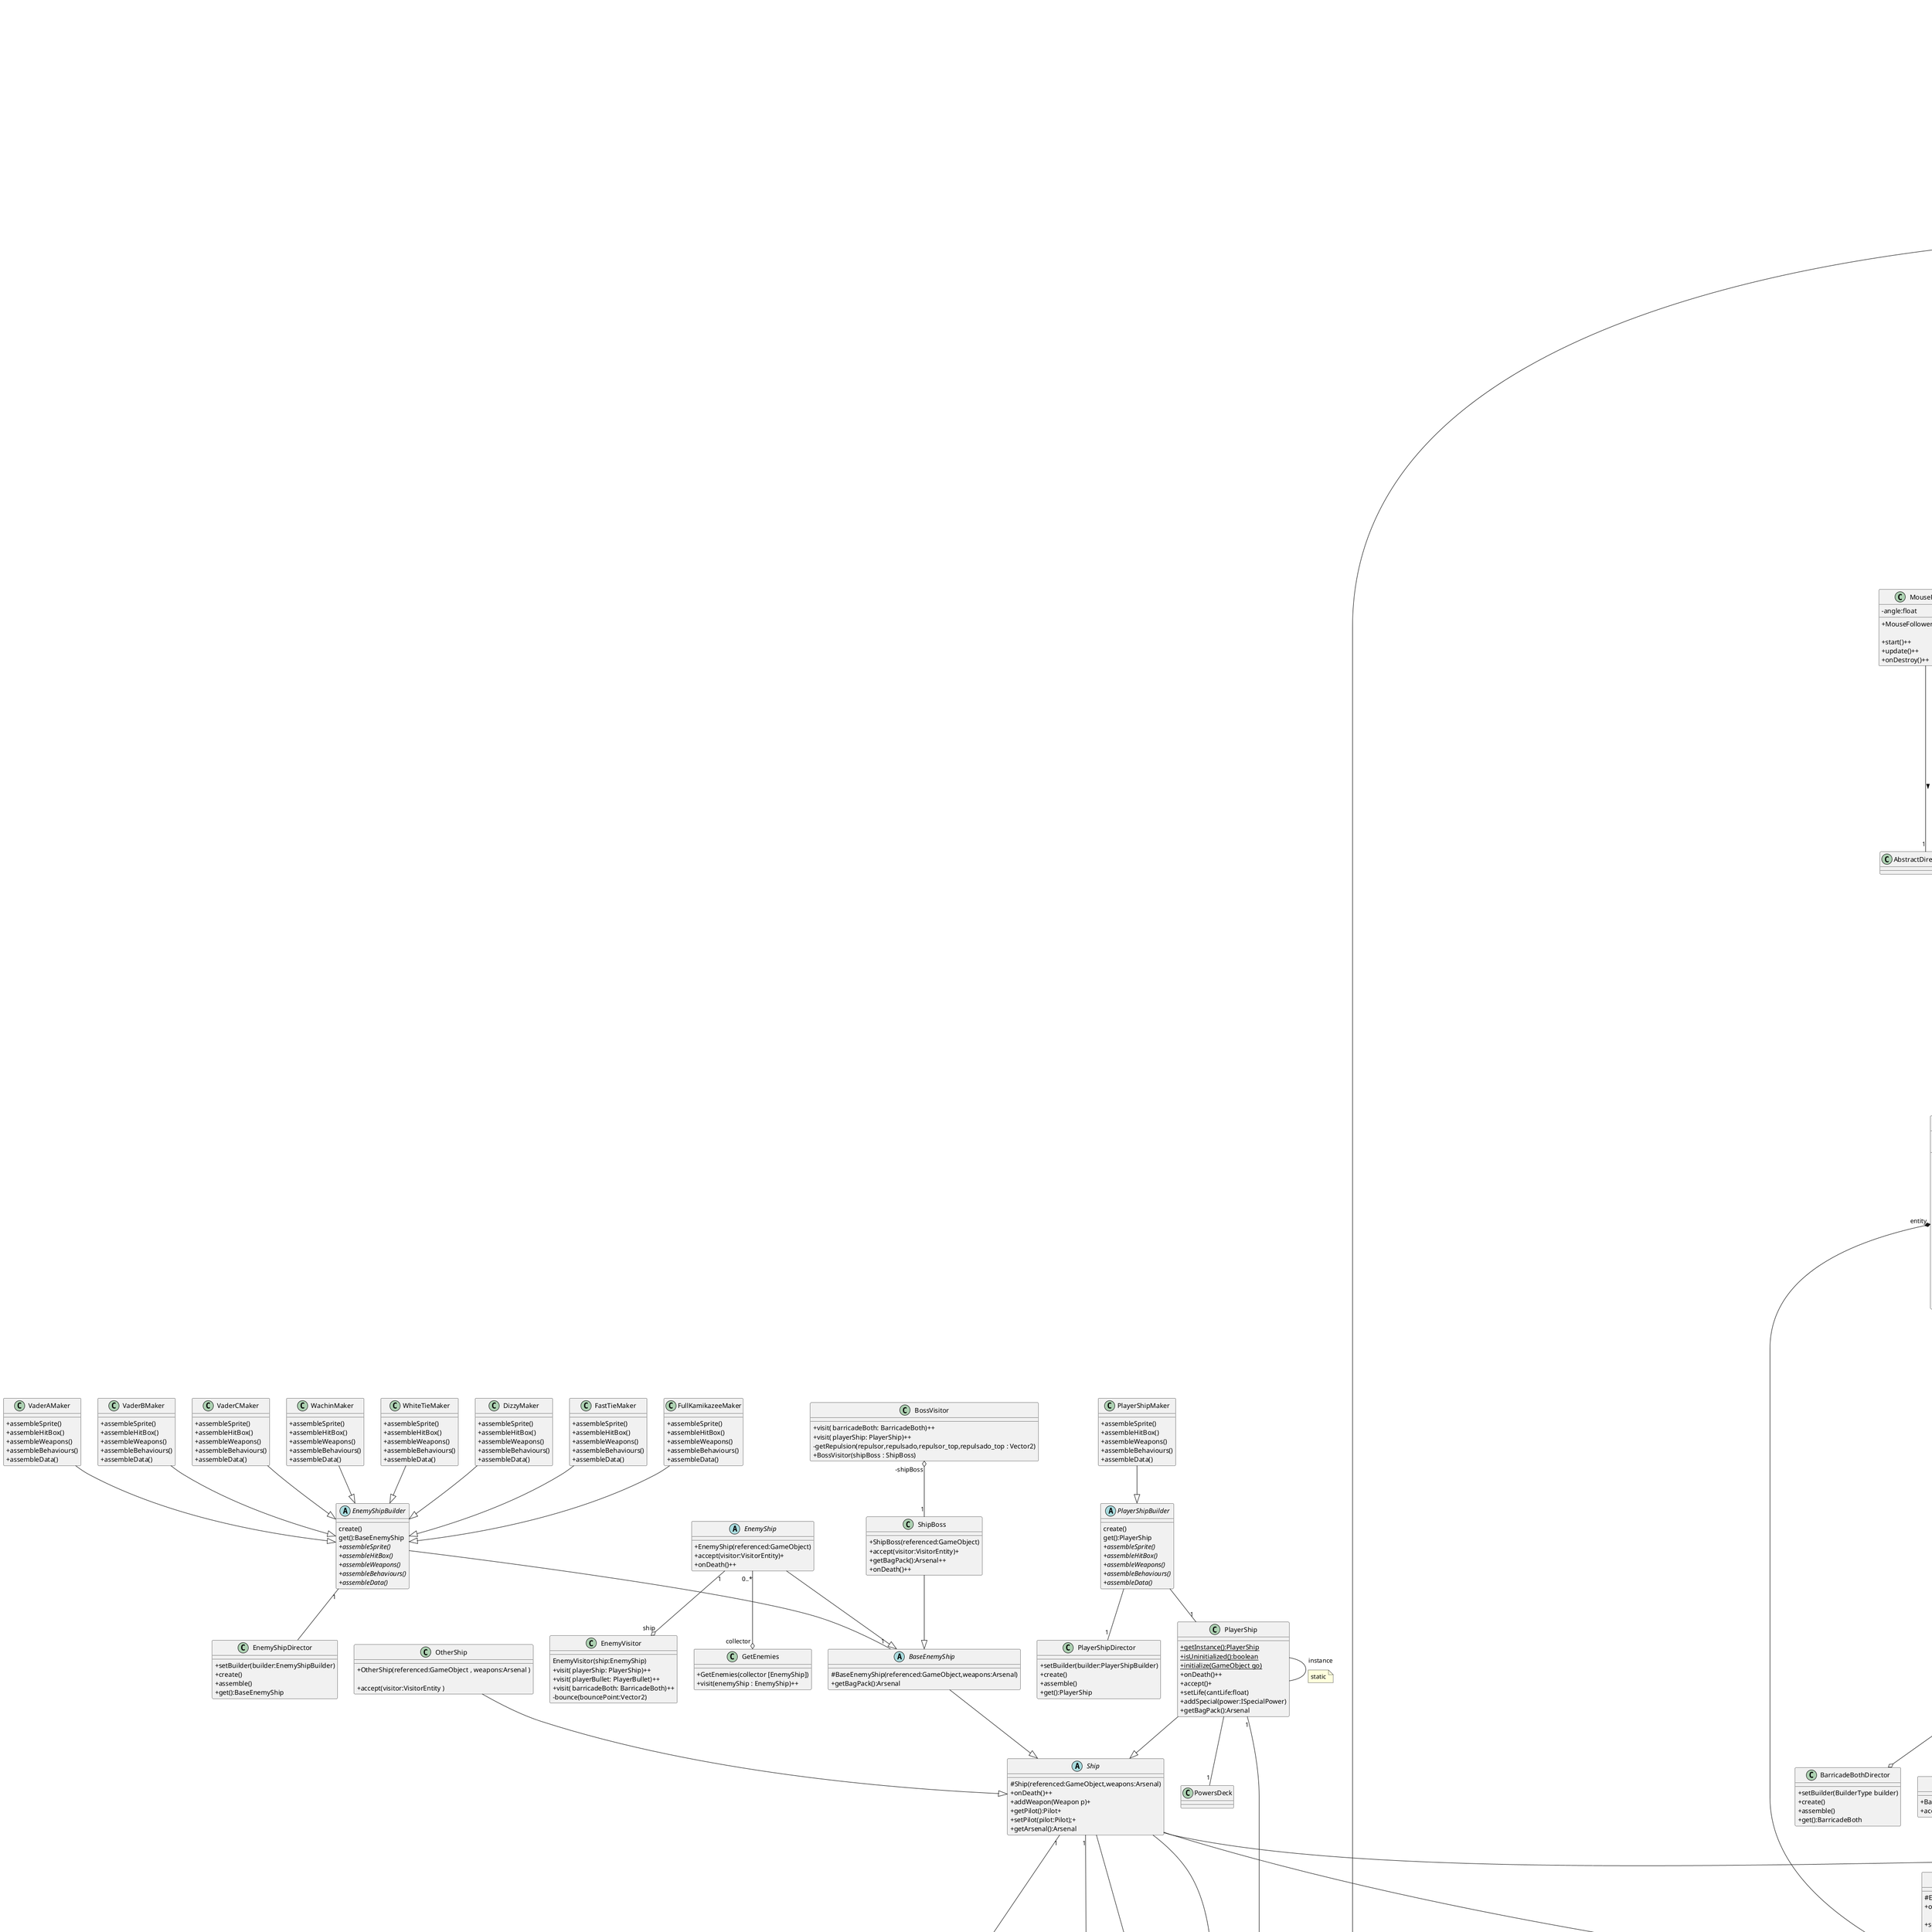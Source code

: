 @startuml

class Vector2{
    +{static}ORIGIN() : Vector2
    +{static}UP() : Vector2
    +{static}DOWN() : Vector2
    +{static}LEFT() : Vector2
    +{static}RIGHT() : Vector2
    +{static}UP(length : float) : Vector2
    +{static}DOWN(length : float) : Vector2
    +{static}LEFT(length : float) : Vector2
    +{static}RIGHT(length : float) : Vector2
    - {static} Epsilon:float = 0.01f
    - x : float
    - y : float
    +{static} random() : Vector2
    +{static} random(large: float) : Vector2


    +x():float
    +y():float
    +Vector2(x1,y1 : double)
    +Vector2(x1,y1 : float)
    +sum(other : Vector2):Vector2
    +sub(other : Vector2):Vector2
    +scalarProd(other : Vector2):float
    +length():float
    +lengthSq():float
    +div(real:float):Vector2
    +prod(real:float):Vector2
    +norma():Vector2
    +rot(angle:float):Vector2
    +getAngle(other:Vector2):float
    +rotateUnary(angle:float):Vector2
    +getUnaryAngle(other:Vector2):float
    +near(other:Vector2):boolean
    +equals(other:Vector2):boolean ++
    +swapped():Vector2
    +mirrorY():Vector2
    +mirrorX():Vector2
    +withLength(length:float):Vector2
    +getRight():Vector2
    +getRight(length:float):Vector2
    +distanceTo(other:Vector2):float
    +half():Vector2
    +isOver(other:Vector2):boolean
    +isUnder(other:Vector2):boolean
    +isLeft(other:Vector2):boolean
    +isRight(other:Vector2):boolean
    +v3(z:float):Vector3
    +v3():Vector3
    +withMaxLength(max:float):Vector2
    +toDimension():Dimension
    +toString():String++
}
interface IClonable<ClonableType>{
    +clone():ClonableType
}

IClonable <|-- Rect

class Rect
{
    -min:Vector2
    -max:Vector2
    +Rect(max:Vector2,min:Vector2)
    +max():Vector2
    +prod(factor:float):Rect
    +clone() : Rect +
}
class RowCol
{
    -row:int
    -col:int
    + RowCol(row:int,col:int)
    +getCol():int
    +getRow():int
}
class Tuple<T1,T2>{
    -element1:T1
    -element2:T2
    +Tuple(element1:T1,element2:T2)
    +{static}<TA,TB> get(TA c1, TB c2) :Tuple<TA,TB>
    + get2():T2
    + get1():T1
}
class Vector3{
    - x:float
    - y:float
    - z:float
    +Vector3(x,y,z : float)
    +{static} get(x,y,z : float) : Vector3
    + xy():Vector2
    + z():float
}

skinparam classAttributeIconSize 0
class LookTarget{

    +LookTarget(playerTransform:Transform)
    +update()++
}
abstract class Component
Component <|-- LookTarget
LookTarget -- "1" Transform: target >

class FireFrequency{
    - shootFrequency:final int
    - i:int

    +FireFrequency(shootFrequency:int, arsenal:Arsenal)
    + update()++
    + onDestroy()++
}
Component <|-- FireFrequency
FireFrequency -- "1" Arsenal: weapons >
class MouseFollower{
    - angle:float

    +MouseFollower(angle:float)

    +start()++
    + update()++
    + onDestroy()++
}
Component <|-- MouseFollower
MouseFollower --"1" AbstractDirectionalInput: Dir >
class SimpleBullet{
    - speed:final float

    + SimpleBullet(speed: float)

    + update()++
}
Component <|-- SimpleBullet



skinparam classAttributeIconSize 0

Component <|--- HitBox
HitBox "transform" *-- "1" Transform
HitBox "entity" *-- "1" Entity
class HitBox{
    - dimensions : Vector2
    +{static} NoCheckDistance : int = 500
    +{static} getOne(w,h : float , entity:Entity): HitBox
    +{static} getOne(dimensions : Vector2 , entity:Entity): HitBox

    -HitBox(dimensions : Vector2 , entity:Entity)
    +getEntity():Entity

    ~checkCollision(other:HitBox):CollisionData

    - vertices() : [Vector2]
    - diagonalLength() : float
    - distToCenter(v : Vector2) : float
    - isFar(other: Transform) : boolean
    - vertexInside(other : HitBox): Vector2
    - bottomLeft(): Vector2
    - topRight(): Vector2
    - bottomSide(): Vector2
    - leftSide(): Vector2

}

HitBoxesLayer "hitBoxes" o--- "0..*" HitBox


class HitBoxesLayer{
    ~ HitBoxesLayer()
    + addHitBox(hitBox : HitBox)
    + removeHitBox(hitBox : HitBox)
    + iterator() : [HitBox]
    + checkLayer(other:[HitBox])
    + contains(hitBox : HitBox) : boolean
    - condition(mine,their : HitBox) : boolean
}

Component <|-- HitBoxManager

HitBoxManager *-- "8" HitBoxesLayer

class HitBoxManager{
    - {static} HitBoxManager instance;
    + {static} HitBoxManager getInstance;

    + {static} PLAYER : int = 0
    + {static} ENEMIES : int = 1
    + {static} PLAYERBULLET : int = 2
    + {static} ENEMYBULLET : int = 3
    + {static} BARRICADE_BOTH: int  =4
    + {static} BARRICADE_ENEM: int  =5
    + {static} REWARDS : int = 6
    + {static} SHIELD : int = 7
    + {static} CANT : int = 8

    + update() ++
    + addHitBox(hitBox: HitBox, layer : int)
    + removeHitBox(hitBox: HitBox)

    - toAdd : map<int, [HitBox]>
    - toRemove : map<int, [HitBox]>
    - connection : [Tuple<int,int>]
    - inputData : String
    - long i=0
    - HitBoxesManager()
    - checkQueues()
    - makeACheck()

}


Entity "1" o-- "mine" CollisionData
Entity "1" o-- "their" CollisionData


class CollisionData{
    - contactPoint : Vector2
    + mine() : Entity
    + their() : Entity
    + contactPoint(): Vector2
    + CollisionData(mine,their : Entity , contactPoint : Vector2)

}

skinparam classAttributeIconSize 0

Entity o-- "1" GameObject: -referenced >
Entity -- "1" Runnable: -doOnDeath >
Entity o-- "1" EntityData: #data >
Entity -- "1" VisitorEntity: #visitor >

abstract class Entity {


	#Entity(referenced:GameObject)


	+observerHealth():IBroadcaster<Float>

	+setOnDeath(doOnDeath:Runnable)

	+onDeath()


	+setData(data:EntityData)

	+data():EntityData

	+setRenderer(rend:Renderizable)

	+setHitBox(hitBox:HitBox)

	+addBehaviour(comp:Component)

	+referenced():GameObject
    +alive():boolean

	+reportCollision( data:CollisionData)
	 {abstract} +void accept(visitor:VisitorEntity)

	 +setVisitor( visitor:VisitorEntity)
}

EntityData -- "1" IBroadcaster: -HealthData >
note on link: IBroadCaster<Float>
EntityData -- "1" Invoker: -HealthDataInvoker >
note on link: Invoker<Float>
class EntityData
{

    -health:float
    -damage:float
    -shield:float
    -initialHealth:final float

    +EntityData(float health, float damage, float shield)

    +getHealthObservable():IBroadcaster<Float>

    +{static} WithEqualsValues( v:float):EntityData

    +clone():EntityData

    +getShield():float

     +getDamage():float

     +getHealth():float

     +getInitialHealth():float

     +setShield( shield:float)

     +setHealth( health:float)

     +setInitialHealth( initialHealth:float)

     +setDamage( damage:float)

     +takeDamage( damage:float)
}

Component <|-- EveryOne
EveryOne -- "1" EveryOne: -instance
note on link: static
EveryOne -left- "*" VisitorEntity: -visitors >
EveryOne -left- "*" Entity: -entities >
EveryOne -left- "*" Entity: -toAdd >
EveryOne -left- "*" Entity: -toDestroy >
class EveryOne
{
    - far: float = 2000

    + {static} getInstance()EveryOne

    -EveryOne()

    +update()++

    +add( ent:Entity)

    +remove(ent:Entity)

    +killIn(ent:Entity, frames:int)


    +killThemAll()

    +takeLazyVisitor(visitor:VisitorEntity)

    +takeVisitor(visitor:VisitorEntity )

    -acceptVisitors()

    -checkDestroyable(e:Entity)

    +getEntities():Iterable<Entity>

}

OtherShip --|> Ship
class OtherShip {

    +OtherShip(referenced:GameObject , weapons:Arsenal )

    +accept(visitor:VisitorEntity )
}

PlayerBullet --|> Bullet
class PlayerBullet{
	+PlayerBullet(referenced:GameObject )
	+accept(visitor:VisitorEntity )
}

ShipAction --|> Consumer
note on link: Consumer<Vector2>
Ship "1" -- ShipAction
ShipAction -- "1" Consumer
note on link: Consumer<Ship>
class ShipAction{
    +ShipAction(ship:Ship , shipConsumer:Consumer<Ship> )
    +accept(vector2:Vector2)
}

BarricadeBoth --|> Entity
class BarricadeBoth{
    + BarricadeBoth(referenced:GameObject)
    + accept(visitor:VisitorEntity)
}

BarricadeEnem --|> Entity
class BarricadeEnem{
    + BarricadeEnem(referenced:GameObject)
    + accept(visitor:VisitorEntity)
}

Bullet --|> Entity
Bullet --|> IBullet
abstract class Bullet{
    #Bullet(referenced:GameObject)
    +transform():Transform
    +entity() :Entity
}

EnemyBullet --|> Bullet
class EnemyBullet{
    +EnemyBullet(referenced:GameObject)
    +accept(visitor:VisitorEntity)
}

BarricadeBothBuilder -- "1" BarricadeBoth
abstract class BarricadeBothBuilder
{
    + create()
    + get():BarricadeBoth
    +{abstract} assembleSprite()
    +{abstract} assembleCollider()
    +{abstract} assembleBehaviours()
    +{abstract} assembleData()
}

BarricadeEnemBuilder -- "1" BarricadeBoth
abstract class BarricadeEnemBuilder
{
    + create()
    + get():BarricadeEnem
    +{abstract} assembleSprite()
    +{abstract} assembleCollider()
    +{abstract} assembleBehaviours()
    +{abstract} assembleData()
}

EnemyBulletBuilder -up|> IBulletBuilder
EnemyBulletBuilder -- "1" EnemyBullet
abstract class EnemyBulletBuilder
{
    + create()+
    + get():EnemyBullet+
}

PlayerBulletBuilder -up|> IBulletBuilder
PlayerBulletBuilder -- "1" PlayerBullet
abstract class PlayerBulletBuilder
{
    + create()+
    + get():PlayerBullet+
}

interface IBulletBuilder<BulletType extends IBullet>{
    + create()
    + get():BulletType
    +{abstract} assembleSprite()
    +{abstract} assembleHitBox()
    +{abstract} assembleBehaviours()
    +{abstract} assembleData()
}

interface IBullet
{
    transform():Transform
    entity():Entity
}

BulletMaker --|> EnemyBulletBuilder
SpriteData "1" -- BulletMaker
Transform "1" -- BulletMaker
class BulletMaker{
    +BulletMaker(tie:Transform)
    +assembleSprite()++
    +assembleHitBox()++
    +assembleBehaviours()++
    +assembleData()++
}

BulletPlayerBuilder --|> PlayerBulletBuilder
SpriteData "1" -- BulletPlayerBuilder
Transform "1" -- BulletPlayerBuilder
class BulletPlayerBuilder{
    +BulletPlayerBuilder(solo:Transform)
    +assembleSprite()++
    +assembleHitBox()++
    +assembleBehaviours()++
    +assembleData()++
}

LaserSaber --|> EnemyBulletBuilder
SpriteData "1" -- LaserSaber
Transform "2" -- LaserSaber
class LaserSaber{
    +LaserSaber(tie:Transform,target:Transform)
    +assembleSprite()++
    +assembleHitBox()++
    +assembleBehaviours()++
    +assembleData()++
}

interface IBulletDirector<BulletType extends Ibullet, BuilderType extends IBulletBuilder<BulletType>>{
    +setBuilder(BuilderType builder)
    +create()
    +assemble()
    +get():BulletType
}

BulletDirector --|> IBulletDirector
IBulletBuilder "1" o-- BulletDirector
class BulletDirector<BulletType extends Ibullet, BuilderType extends IBulletBuilder<BulletType>>{
    +setBuilder(BuilderType builder)+
    +create()+
    +assemble()+
    +get():BulletType+
}

BarricadeEnemBuilder "1" --o BarricadeEnemDirector
class BarricadeEnemDirector{
    +setBuilder(BuilderType builder)
    +create()
    +assemble()
    +get():BarricadeEnem
}

BarricadeBothBuilder "1" --o BarricadeBothDirector
class BarricadeBothDirector{
    +setBuilder(BuilderType builder)
    +create()
    +assemble()
    +get():BarricadeBoth
}

ColdFireMaker --|> PlayerBulletBuilder
class ColdFireMaker{
    + assembleSprite()+
    + assembleHitBox()+
    + assembleBehaviours()+
    + assembleData()+
    - onColdFire()+
}

FireShieldMaker --|> PlayerBulletBuilder
class FireShieldMaker{
    + assembleSprite()+
    + assembleHitBox()+
    + assembleBehaviours()+
    + assembleData()+
}

FireShield --|> Bullet
class FireShield{
    #FireShield(referenced:GameObject)
    +accept(visitor:VisitorEntity)+
}

interface IShip
{
    +addWeapon(Weapon p)
    +getPilot():Pilot
    +setPilot(pilot:Pilot);
}

Ship --|> IShip
Ship --|> Entity
Ship -- "1" Pilot
Ship -- "1" Arsenal
abstract class Ship
{
    #Ship(referenced:GameObject,weapons:Arsenal)
    +onDeath()++
    +addWeapon(Weapon p)+
    +getPilot():Pilot+
    +setPilot(pilot:Pilot);+
    +getArsenal():Arsenal
}

BaseEnemyShip --|> Ship
abstract class BaseEnemyShip{
    #BaseEnemyShip(referenced:GameObject,weapons:Arsenal)
    +getBagPack():Arsenal
}

EnemyShip --|> BaseEnemyShip
abstract class EnemyShip{
    +EnemyShip(referenced:GameObject)
    +accept(visitor:VisitorEntity)+
    +onDeath()++
}

EnemyShipBuilder -- "1" BaseEnemyShip
abstract class EnemyShipBuilder
{
    create()
    get():BaseEnemyShip
    +{abstract} assembleSprite()
    +{abstract} assembleHitBox()
    +{abstract} assembleWeapons()
    +{abstract} assembleBehaviours()
    +{abstract} assembleData()

}

EnemyShipBuilder "1" --  EnemyShipDirector
class EnemyShipDirector{
    +setBuilder(builder:EnemyShipBuilder)
    +create()
    +assemble()
    +get():BaseEnemyShip
}

ShipBoss --|> BaseEnemyShip
class ShipBoss{
    +ShipBoss(referenced:GameObject)
    +accept(visitor:VisitorEntity)+
    +getBagPack():Arsenal++
    +onDeath()++
}

VisitorEntity <|-- ShieldVisitor
Entity "1"--  ShieldVisitor: reward <
PlayerShip "1"--  ShieldVisitor: visitable <
ShieldVisitor "2"--  Renderizable
class ShieldVisitor{
     prevShield:float

    +ShieldVisitor()

    +setReward(reward:Entity)

    @Override
    +visit(visitable:PlayerShip)++

    +restore()

}

DizzyMaker --|> EnemyShipBuilder
class DizzyMaker
{
    +assembleSprite()
    + assembleHitBox()
    + assembleWeapons()
    + assembleBehaviours()
    + assembleData()

}

FastTieMaker --|> EnemyShipBuilder
class FastTieMaker
{
    +assembleSprite()
    + assembleHitBox()
    + assembleWeapons()
    + assembleBehaviours()
    + assembleData()

}

FullKamikazeeMaker --|> EnemyShipBuilder
class FullKamikazeeMaker
{
    +assembleSprite()
    + assembleHitBox()
    + assembleWeapons()
    + assembleBehaviours()
    + assembleData()

}

VaderAMaker --|> EnemyShipBuilder
class VaderAMaker
{
    +assembleSprite()
    + assembleHitBox()
    + assembleWeapons()
    + assembleBehaviours()
    + assembleData()

}

VaderBMaker --|> EnemyShipBuilder
class VaderBMaker
{
    +assembleSprite()
    + assembleHitBox()
    + assembleWeapons()
    + assembleBehaviours()
    + assembleData()

}

VaderCMaker --|> EnemyShipBuilder
class VaderCMaker
{
    +assembleSprite()
    + assembleHitBox()
    + assembleWeapons()
    + assembleBehaviours()
    + assembleData()

}

WachinMaker --|> EnemyShipBuilder
class WachinMaker
{
    +assembleSprite()
    + assembleHitBox()
    + assembleWeapons()
    + assembleBehaviours()
    + assembleData()

}

WhiteTieMaker --|> EnemyShipBuilder
class WhiteTieMaker
{
    +assembleSprite()
    + assembleHitBox()
    + assembleWeapons()
    + assembleBehaviours()
    + assembleData()

}

PlayerShipMaker --|> PlayerShipBuilder
class PlayerShipMaker
{
    +assembleSprite()
    + assembleHitBox()
    + assembleWeapons()
    + assembleBehaviours()
    + assembleData()

}


PlayerShipBuilder -- "1" PlayerShip
abstract class PlayerShipBuilder
{
    create()
    get():PlayerShip
    +{abstract} assembleSprite()
    +{abstract} assembleHitBox()
    +{abstract} assembleWeapons()
    +{abstract} assembleBehaviours()
    +{abstract} assembleData()

}

PlayerShipBuilder -- "1" PlayerShipDirector
class PlayerShipDirector{
    +setBuilder(builder:PlayerShipBuilder)
    +create()
    +assemble()
    +get():PlayerShip
}

PlayerShip --|> Ship
PlayerShip -- PlayerShip:instance
note on link: static
PlayerShip -- "1" PowersDeck
class PlayerShip{
	+{static}getInstance():PlayerShip
	+{static}isUninitialized():boolean
	+{static}initialize(GameObject go)
	+ onDeath()++
	+ accept()+
	+ setLife(cantLife:float)
	+ addSpecial(power:ISpecialPower)
	+getBagPack():Arsenal
}

Component <|-- PlayerShipPerspective
PlayerShipPerspective -- "1" Renderizable
PlayerShipPerspective -- "2" AbstractContinueInput
class PlayerShipPerspective{
    +PlayerShipPerspective(renderizable:Renderizable)
    +update()+
}

IBulletDirector "1" -- Weapon:generator
abstract class Weapon<BulletDirectorType extends IBulletDirector>
{
    - name:String
    + Weapon(BulletDirectorType generator)
    + {abstract} void Shoot();
    + {abstract} void Destroy();
    + isEmpty():boolean
    + setName(String name)
    + spriteName():String
}

IActivable --|> Arsenal
abstract class Arsenal{
    -active:boolean=true
    +{abstract}clone():Arsenal

    +isActive():boolean+
    +setActive(active:boolean)+
    +{abstract}shoot()
    +{abstract}switchCurrent()
    +{abstract}add(w:Weapon)
    +{abstract}remove(w:Weapon)
    +{abstract}isEmpty():boolean
    +{abstract}getCurrent():Weapon
    +{abstract}destroy()
    +{abstract}observer():IBroadCaster<Boolean>
    +{abstract}weapons():Iterable<Weapon>
}

 Arsenal <|-- EnemyArsenal
 Weapon "*" -- EnemyArsenal
 EnemyArsenal -- "1" IBroadcaster
 EnemyArsenal -- "1" Invoker
class EnemyArsenal{
    -index:int=0
    +clone():Arsenal+
    +isActive():boolean+
    +setActive(active:boolean)+
    +shoot()+
    +switchCurrent()+
    +add(w:Weapon)+
    +remove(w:Weapon)+
    +isEmpty():boolean+
    +getCurrent():Weapon+
    +destroy()+
    +observer():IBroadcaster<Boolean>+
    +weapons():Iterable<Weapon>+
}

 Arsenal <|-- PlayerArsenal
 Weapon "*" -- PlayerArsenal
 PlayerArsenal -- "1" IBroadcaster
 PlayerArsenal -- "1" Invoker
class PlayerArsenal{
    +clone():Arsenal+
    +isActive():boolean+
    +setActive(active:boolean)+
    +shoot()+
    +switchCurrent()+
    +add(w:Weapon)+
    +remove(w:Weapon)+
    +isEmpty():boolean+
    +getCurrent():Weapon+
    +destroy()+
    +observer():IBroadcaster<Boolean>+
    +weapons():Iterable<Weapon>+
}

Weapon <|-- ShotFront
Weapon <|-- AngularWeapon
Weapon <|-- GenericWeapon
Weapon <|-- IceWeapon
Weapon <|-- LateralWeapon

ShotFront -- "1" BulletDirector
ShotFront -- "1" Transform
class ShotFront<BulletDirectorType extends IBulletDirector>{
    -phaseShift:float
    +ShotFront(phaseShift:float,getter:BulletDirector,reference:Transform)
    +Shoot()+
    +Destroy()+
}

GenericWeapon -- "1" Transform
class GenericWeapon<BulletDirectorType extends IBulletDirector>{
    -{static} framesDuration:int
    -phaseShift:float
    -cantShoots:int
    +GenericWeapon(cantShoots:int,getter:BulletDirector,reference:Transform)
    +Shoot()+
    +Destroy()+
    +setPhaseShift(phaseShift:float)
}

LateralWeapon -- "1" Transform
class LateralWeapon<BulletDirectorType extends IBulletDirector>{
    -{static} framesDuration:int
    -phaseShift:float
    -cantShoots:int
    +LateralWeapon(cantShoots:int,getter:BulletDirector,reference:Transform)
    +LateralWeapon(getter:BulletDirector,reference:Transform)
    +Shoot()+
    +Destroy()+
    +setPhaseShift(phaseShift:float)
}

AngularWeapon -- "1" Transform
class AngularWeapon<BulletDirectorType extends IBulletDirector>{
    -{static} framesDuration:int
    -tot_ang:float
    -phaseShift:float
    -cantShoots:int
    +AngularWeapon(cantShoots:int,getter:BulletDirector,reference:Transform)
    +AngularWeapon(getter:BulletDirector,reference:Transform)
    +Shoot()+
    +Destroy()+
    +setPhaseShift(phaseShift:float)
}

class IceWeapon<BulletDirectorType extends IBulletDirector>{
    -magazzing:int
    +IceWeapon(getter:BulletDirector,reference:Transform)
    +Shoot()+
    +Destroy()+
}




class VisitorEntity{
    +visit( playerShip: PlayerShip)
    +visit( enemyShip: EnemyShip)
    +visit( otherShip: OtherShip)
    +visit( barricadeEnem: BarricadeEnem)
    +visit( barricadeBoth: BarricadeBoth)
    +visit( playerBullet: PlayerBullet)
    +visit( enemyBullet: EnemyBullet)
    +visit( fireShield: FireShield)
    +visit( weaponReward: WeaponReward)
    +visit( genericReward: GenericReward)
    +visit( shipBoss: ShipBoss)
}
class BarricadeBothVisitor{
    -transform : Transform
    +BarricadeBothVisitor(transform:Transform)
    -getRepulsion(repulsor,repulsado,repulsor_top,repulsado_top : Vector2)
    - bounce(quiet,traveller : Transform)
    +visit( playerBullet: PlayerBullet)++
    +visit( enemyBullet: EnemyBullet)++
}

BossVisitor "-shipBoss" o-- "1"ShipBoss
class BossVisitor{
    +visit( barricadeBoth: BarricadeBoth)++
    +visit( playerShip: PlayerShip)++
    -getRepulsion(repulsor,repulsado,repulsor_top,repulsado_top : Vector2)
    +BossVisitor(shipBoss : ShipBoss)
}
class EnemiesCounter{
    -count:int
    EnemiesCounter()
    +visit( enemyShip: EnemyShip)++
    +getCount():int
}
EnemyBullet "1" --o "bullet" EnemyBulletVisitor
class EnemyBulletVisitor{
    +visit( barricadeBoth: BarricadeBoth)++
    +visit( playerShip: PlayerShip)++
    EnemyBulletVisitor(enemyBullet : EnemyBullet)
}
EnemyShip "1" --o "ship" EnemyVisitor
class EnemyVisitor{
    EnemyVisitor(ship:EnemyShip)
    +visit( playerShip: PlayerShip)++
    +visit( playerBullet: PlayerBullet)++
    +visit( barricadeBoth: BarricadeBoth)++
    -bounce(bouncePoint:Vector2)
}
EntityData "1" --o "mydata" FireShieldEffect
class FireShieldEffect{
    +visit( enemyShip: EnemyShip)++
    +visit( enemyBullet : EnemyBullet)++
}
Entity "1" --o "ent" ForceVisitor
class ForceVisitor{
    +setEntity(entity : Entity)
    +visit(playerShip : PlayerShip)++
}
Entity "1" --o "entity" PlayerBulletVisitor
class PlayerBulletVisitor{
    +PlayerBulletVisitor(bullet : Entity)
    +visit(shipBoss : ShipBoss)++
    +visit(enemyShip : EnemyShip)++
    +visit(ent : BarricadeBoth)++
    +visit(ent : BarricadeEnem)++
}

Entity "0..*" --o "col" GetEnemiesAndBarricades
class GetEnemiesAndBarricades{
    +GetEnemiesAndBarricades(col [Entity])
    +visit(enemyShip : EnemyShip)++
    +visit(ent : BarricadeBoth)++
    +visit(ent : BarricadeEnem)++
}

EnemyShip "0..*" --o "collector" GetEnemies
class GetEnemies{
    +GetEnemies(collector [EnemyShip])
    +visit(enemyShip : EnemyShip)++
}

Transform "1" --o "centerPoint" FreezeVisitor
class FreezeVisitor{
    -time,ratio : float
    +FreezeVisitor(time:float, centerPoint:Transform , ratio:float)
    +visit(enemyShip : EnemyShip)++
    +visit(ship : ShipBoss)++
    -precondition(ship:Entity):boolean
    -reactive(ship:ShipBoss)
    -reactive(ship:EnemyShip)
}

class PlayerVisitor{
    +visit(enemyShip : EnemyShip)++
    +visit(enemyBullet : EnemyBullet)++
}



class Pusher{
    -ratio : float
    -centerPoint : Vector2
    +Pusher(ratio:float, centerPoint:Vector2)
    +visit(enemyShip : EnemyShip)++
    +visit(barricade : BarricadeEnem)++
    +visit(barricade : BarricadeBoth)++
    +visit(bullet : EnemyBullet)++
    - effect(Entity ent)
}

Entity "1" --o "entity" SoloSupportVisitor
Ship "1" --o "ship" SoloSupportVisitor
class SoloSupportVisitor{
    +visit(player:PlayerShip)++
    +setEntity(entity:Entity)
    -createHanSolo()
    -getData()
    -getBehaviour()
    -getRenderer()
    -getWeapons()
}

class WeaponSwitch{
    -active:boolean
    +WeaponSwitch(active:boolean)
    +visit(playerShip:PlayerShip)++
    +visit(enemyShip:EnemyShip)++
}

Weapon "1" --o "weapon" WeaponRewardVisitor
Entity "1" --o "related" WeaponRewardVisitor

class WeaponRewardVisitor{
    +WeaponRewardVisitor(weapon:Weapon,entity:Entity)
    +visit(playerShip:PlayerShip)++
}


Entity "1" --o "mine" VisitorShieldFireReward
FireShieldMaker "1" --o "mine" VisitorShieldFireReward
class VisitorShieldFireReward{
    +VisitorShieldFireReward()
    +setEntity(ent:Entity)
    +visit(playerShip : PlayerShip)++
}

Entity "1" --o "reward" VisitorHealPotion
class VisitorHealPotion{
    -potion:float = 100
    +VisitorHealPotion()
    +setReward(rew:Entity)
    +visit(playerShip : PlayerShip)++
}

Weapon "1" --o "weapon" WeaponRewardVisitor
Entity "1" --o "related" WeaponRewardVisitor
class WeaponRewardVisitor{
    WeaponRewardVisitor()
    +visit(playerShip : PlayerShip)++
}


RuntimeException <|-- TimeLineException
class TimeLineException{
    TimeLineException(msg:String)
}


skinparam classAttributeIconSize 0

class GameSettings{
    + TieBulletSpeed: final float
    + TieSpeed: final float
    + FirstBossSpeed: final float
    + PlayerBulletSpeed: final float

    -GameSettings()

    + {static} GetInstance():GameSettings
    + bounds():Rect
    + PlaceHolderData(): EntityData
}
GameSettings --"1" GameSettings: (static) -instance
GameSettings --"1" ISettingsParser: -parser >
GameSettings -- EntityData:PlayerInitialData >
GameSettings -- EntityData:PlayerData >
GameSettings -- EntityData:TieData >
GameSettings -- EntityData:TieBulletData >
GameSettings -- EntityData:FirstBossData >

enum EntityEnum {
PlayerData
TieData
TieBulletData
PlayerBulletData
FirstBossData
}

enum FloatEnum{
    TieBulletSpeed
    TieSpeed
    FirstBossSpeed
    PlayerBulletSpeed
}

class CurrentMatchData{
    -score:int = 0
    -CurrentMatchData()

    + getMatchData: CurrentMatchData
    + currentScore:int
    + incScore()
    + resetScore()

}
CurrentMatchData -- IBroadcaster: OnScoreChanges: IBroadcaster<Integer>
CurrentMatchData -- Invoker: invokerScoreChanges: Invoker<Integer>

 interface ISettingsParser
{
    {abstract}+getEntityData(EntityEnum ref):EntityData
    {abstract}+getFloat(FloatEnum ref):float
    {abstract}+FPS():int
    {abstract}+sizeWindow():Dimension

}
 class FileSettingsParser
{
    - FPS:int
    - floatInput: [float]
    +getEntityData(EntityEnum ref):EntityData
    +getFloat(FloatEnum ref):float
    +FPS():int
    +sizeWindow():Dimension
}
FileSettingsParser -- "1" Dimension : sizeWindow >
FileSettingsParser -- "*" EntityData
ISettingsParser <|-- FileSettingsParser


interface ILostOrWin {
     {abstract}+AllianceWins()
     {abstract}+EmpireWins()
}

class LostOrWin {
     -made:boolean
     +AllianceWins()
     +EmpireWins()
     -creditsAndClose()
}
ILostOrWin <|-- LostOrWin
class MatchResult {
     +AllianceWins()
     +EmpireWins()
     +getInstance(): MatchResult
     -creditsAndClose()
}
ILostOrWin <|-- MatchResult
MatchResult -- MatchResult:Instance
MatchResult -- "1" ILostOrWin: Deriva



@enduml